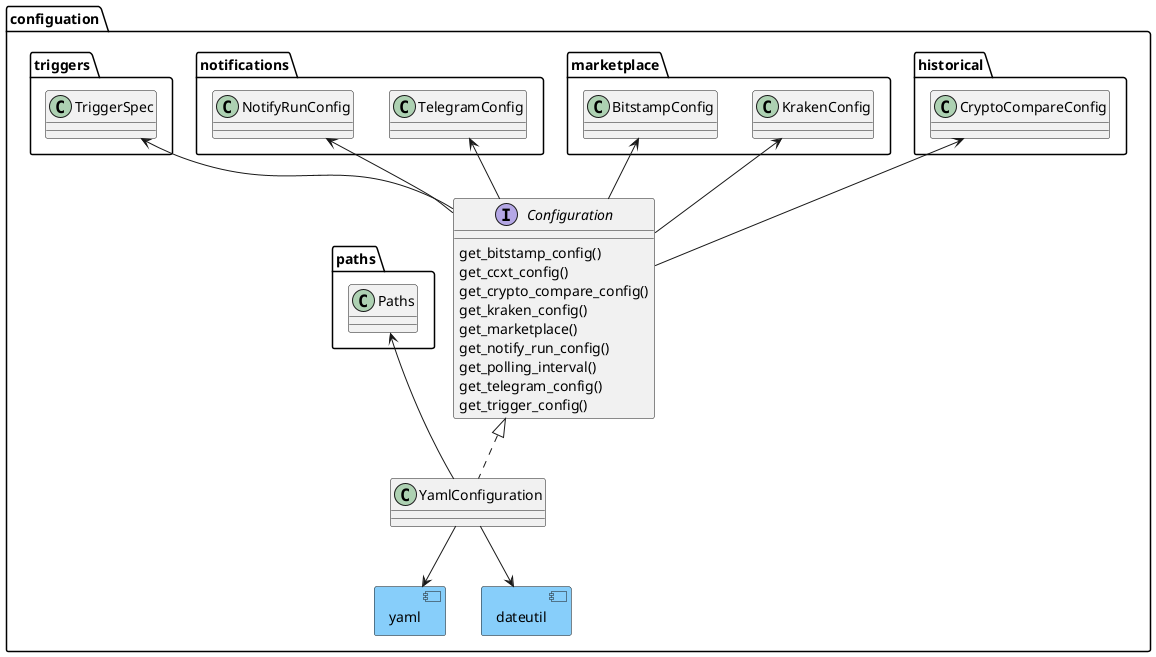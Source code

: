 @startuml

allowmixing

namespace configuation {
component yaml #lightskyblue
component dateutil #lightskyblue

interface Configuration {
    get_bitstamp_config()
    get_ccxt_config()
    get_crypto_compare_config()
    get_kraken_config()
    get_marketplace()
    get_notify_run_config()
    get_polling_interval()
    get_telegram_config()
    get_trigger_config()
}

class YamlConfiguration implements Configuration

historical.CryptoCompareConfig <-- Configuration
marketplace.KrakenConfig <-- Configuration
marketplace.BitstampConfig <-- Configuration
notifications.TelegramConfig <-- Configuration
triggers.TriggerSpec <-- Configuration
notifications.NotifyRunConfig <-- Configuration

YamlConfiguration --> dateutil
YamlConfiguration --> yaml


paths.Paths <-- YamlConfiguration

}



@enduml
